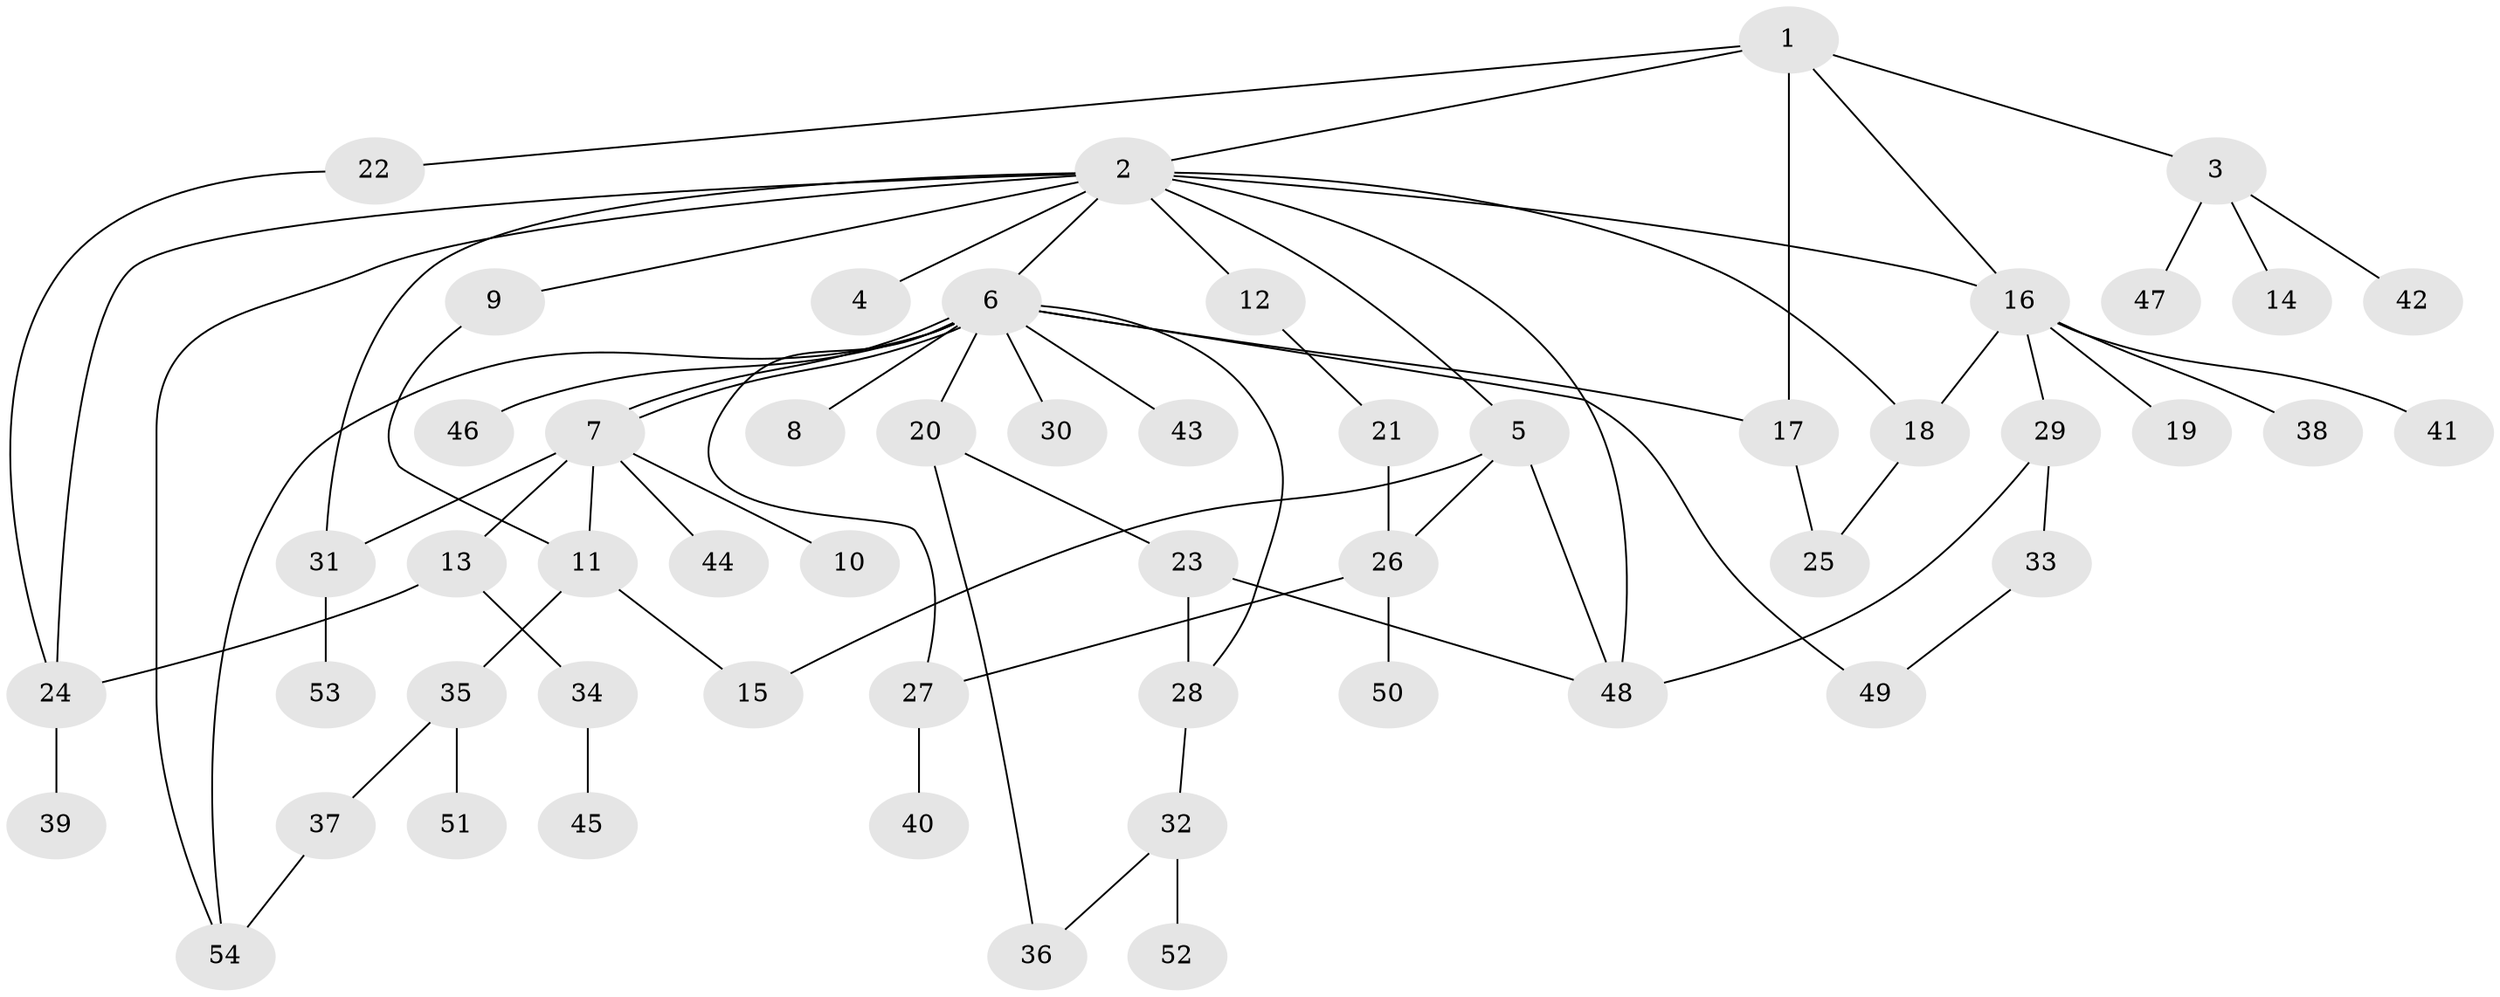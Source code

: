 // coarse degree distribution, {2: 0.125, 1: 0.8125, 13: 0.0625}
// Generated by graph-tools (version 1.1) at 2025/51/03/04/25 21:51:31]
// undirected, 54 vertices, 73 edges
graph export_dot {
graph [start="1"]
  node [color=gray90,style=filled];
  1;
  2;
  3;
  4;
  5;
  6;
  7;
  8;
  9;
  10;
  11;
  12;
  13;
  14;
  15;
  16;
  17;
  18;
  19;
  20;
  21;
  22;
  23;
  24;
  25;
  26;
  27;
  28;
  29;
  30;
  31;
  32;
  33;
  34;
  35;
  36;
  37;
  38;
  39;
  40;
  41;
  42;
  43;
  44;
  45;
  46;
  47;
  48;
  49;
  50;
  51;
  52;
  53;
  54;
  1 -- 2;
  1 -- 3;
  1 -- 16;
  1 -- 17;
  1 -- 22;
  2 -- 4;
  2 -- 5;
  2 -- 6;
  2 -- 9;
  2 -- 12;
  2 -- 16;
  2 -- 18;
  2 -- 24;
  2 -- 31;
  2 -- 48;
  2 -- 54;
  3 -- 14;
  3 -- 42;
  3 -- 47;
  5 -- 15;
  5 -- 26;
  5 -- 48;
  6 -- 7;
  6 -- 7;
  6 -- 8;
  6 -- 17;
  6 -- 20;
  6 -- 27;
  6 -- 28;
  6 -- 30;
  6 -- 43;
  6 -- 46;
  6 -- 49;
  6 -- 54;
  7 -- 10;
  7 -- 11;
  7 -- 13;
  7 -- 31;
  7 -- 44;
  9 -- 11;
  11 -- 15;
  11 -- 35;
  12 -- 21;
  13 -- 24;
  13 -- 34;
  16 -- 18;
  16 -- 19;
  16 -- 29;
  16 -- 38;
  16 -- 41;
  17 -- 25;
  18 -- 25;
  20 -- 23;
  20 -- 36;
  21 -- 26;
  22 -- 24;
  23 -- 28;
  23 -- 48;
  24 -- 39;
  26 -- 27;
  26 -- 50;
  27 -- 40;
  28 -- 32;
  29 -- 33;
  29 -- 48;
  31 -- 53;
  32 -- 36;
  32 -- 52;
  33 -- 49;
  34 -- 45;
  35 -- 37;
  35 -- 51;
  37 -- 54;
}
